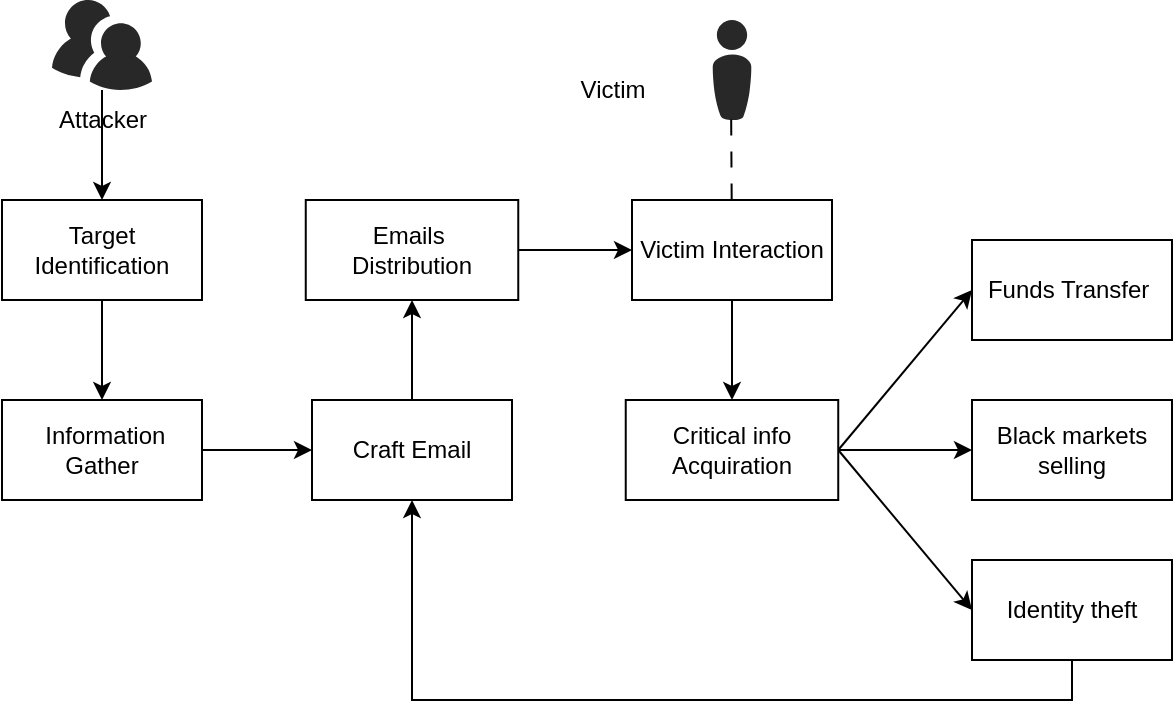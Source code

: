 <mxfile version="24.7.17">
  <diagram name="Page-1" id="_nVwZQ14bFdBYgMoaTXC">
    <mxGraphModel dx="1615" dy="815" grid="1" gridSize="10" guides="1" tooltips="1" connect="1" arrows="1" fold="1" page="1" pageScale="1" pageWidth="827" pageHeight="1169" math="0" shadow="0">
      <root>
        <mxCell id="0" />
        <mxCell id="1" parent="0" />
        <mxCell id="ca25WkMACAVBtEuRWSi7-5" style="rounded=0;orthogonalLoop=1;jettySize=auto;html=1;" edge="1" parent="1" source="ca25WkMACAVBtEuRWSi7-2" target="ca25WkMACAVBtEuRWSi7-4">
          <mxGeometry relative="1" as="geometry" />
        </mxCell>
        <mxCell id="ca25WkMACAVBtEuRWSi7-2" value="" style="verticalLabelPosition=bottom;sketch=0;html=1;fillColor=#282828;strokeColor=none;verticalAlign=top;pointerEvents=1;align=center;shape=mxgraph.cisco_safe.people_places_things_icons.icon9;" vertex="1" parent="1">
          <mxGeometry x="250" y="80" width="50" height="45" as="geometry" />
        </mxCell>
        <mxCell id="ca25WkMACAVBtEuRWSi7-3" value="Attacker" style="text;html=1;align=center;verticalAlign=middle;resizable=0;points=[];autosize=1;strokeColor=none;fillColor=none;" vertex="1" parent="1">
          <mxGeometry x="240" y="125" width="70" height="30" as="geometry" />
        </mxCell>
        <mxCell id="ca25WkMACAVBtEuRWSi7-7" style="rounded=0;orthogonalLoop=1;jettySize=auto;html=1;" edge="1" parent="1" source="ca25WkMACAVBtEuRWSi7-4" target="ca25WkMACAVBtEuRWSi7-6">
          <mxGeometry relative="1" as="geometry" />
        </mxCell>
        <mxCell id="ca25WkMACAVBtEuRWSi7-4" value="Target Identification" style="rounded=0;whiteSpace=wrap;html=1;" vertex="1" parent="1">
          <mxGeometry x="225" y="180" width="100" height="50" as="geometry" />
        </mxCell>
        <mxCell id="ca25WkMACAVBtEuRWSi7-8" style="rounded=0;orthogonalLoop=1;jettySize=auto;html=1;entryX=0;entryY=0.5;entryDx=0;entryDy=0;" edge="1" parent="1" source="ca25WkMACAVBtEuRWSi7-6" target="ca25WkMACAVBtEuRWSi7-9">
          <mxGeometry relative="1" as="geometry">
            <mxPoint x="275" y="400" as="targetPoint" />
          </mxGeometry>
        </mxCell>
        <mxCell id="ca25WkMACAVBtEuRWSi7-6" value="&amp;nbsp;Information&lt;br&gt;Gather" style="rounded=0;whiteSpace=wrap;html=1;" vertex="1" parent="1">
          <mxGeometry x="225" y="280" width="100" height="50" as="geometry" />
        </mxCell>
        <mxCell id="ca25WkMACAVBtEuRWSi7-10" style="rounded=0;orthogonalLoop=1;jettySize=auto;html=1;" edge="1" parent="1" source="ca25WkMACAVBtEuRWSi7-9" target="ca25WkMACAVBtEuRWSi7-11">
          <mxGeometry relative="1" as="geometry">
            <mxPoint x="422.5" y="220" as="targetPoint" />
          </mxGeometry>
        </mxCell>
        <mxCell id="ca25WkMACAVBtEuRWSi7-9" value="Craft Email" style="rounded=0;whiteSpace=wrap;html=1;" vertex="1" parent="1">
          <mxGeometry x="380" y="280" width="100" height="50" as="geometry" />
        </mxCell>
        <mxCell id="ca25WkMACAVBtEuRWSi7-15" style="rounded=0;orthogonalLoop=1;jettySize=auto;html=1;" edge="1" parent="1" source="ca25WkMACAVBtEuRWSi7-11" target="ca25WkMACAVBtEuRWSi7-14">
          <mxGeometry relative="1" as="geometry" />
        </mxCell>
        <mxCell id="ca25WkMACAVBtEuRWSi7-11" value="Emails&amp;nbsp;&lt;br&gt;Distribution" style="rounded=0;whiteSpace=wrap;html=1;aspect=fixed;" vertex="1" parent="1">
          <mxGeometry x="376.88" y="180" width="106.25" height="50" as="geometry" />
        </mxCell>
        <mxCell id="ca25WkMACAVBtEuRWSi7-20" style="edgeStyle=orthogonalEdgeStyle;rounded=0;orthogonalLoop=1;jettySize=auto;html=1;entryX=0.5;entryY=0;entryDx=0;entryDy=0;" edge="1" parent="1" source="ca25WkMACAVBtEuRWSi7-14" target="ca25WkMACAVBtEuRWSi7-21">
          <mxGeometry relative="1" as="geometry">
            <mxPoint x="590" y="280" as="targetPoint" />
          </mxGeometry>
        </mxCell>
        <mxCell id="ca25WkMACAVBtEuRWSi7-14" value="Victim Interaction" style="whiteSpace=wrap;html=1;" vertex="1" parent="1">
          <mxGeometry x="540" y="180" width="100" height="50" as="geometry" />
        </mxCell>
        <mxCell id="ca25WkMACAVBtEuRWSi7-16" value="" style="verticalLabelPosition=bottom;sketch=0;html=1;fillColor=#282828;strokeColor=none;verticalAlign=top;pointerEvents=1;align=center;shape=mxgraph.cisco_safe.people_places_things_icons.icon8;" vertex="1" parent="1">
          <mxGeometry x="580.25" y="90" width="19.5" height="50" as="geometry" />
        </mxCell>
        <mxCell id="ca25WkMACAVBtEuRWSi7-19" style="rounded=0;orthogonalLoop=1;jettySize=auto;html=1;dashed=1;dashPattern=8 8;curved=0;exitX=0.479;exitY=0.995;exitDx=0;exitDy=0;exitPerimeter=0;endArrow=none;endFill=0;" edge="1" parent="1" source="ca25WkMACAVBtEuRWSi7-16" target="ca25WkMACAVBtEuRWSi7-14">
          <mxGeometry relative="1" as="geometry" />
        </mxCell>
        <mxCell id="ca25WkMACAVBtEuRWSi7-17" value="Victim" style="text;html=1;align=center;verticalAlign=middle;resizable=0;points=[];autosize=1;strokeColor=none;fillColor=none;" vertex="1" parent="1">
          <mxGeometry x="500" y="110" width="60" height="30" as="geometry" />
        </mxCell>
        <mxCell id="ca25WkMACAVBtEuRWSi7-25" style="rounded=0;orthogonalLoop=1;jettySize=auto;html=1;entryX=0;entryY=0.5;entryDx=0;entryDy=0;exitX=1;exitY=0.5;exitDx=0;exitDy=0;" edge="1" parent="1" source="ca25WkMACAVBtEuRWSi7-21" target="ca25WkMACAVBtEuRWSi7-22">
          <mxGeometry relative="1" as="geometry" />
        </mxCell>
        <mxCell id="ca25WkMACAVBtEuRWSi7-26" value="" style="edgeStyle=orthogonalEdgeStyle;rounded=0;orthogonalLoop=1;jettySize=auto;html=1;" edge="1" parent="1" source="ca25WkMACAVBtEuRWSi7-21" target="ca25WkMACAVBtEuRWSi7-23">
          <mxGeometry relative="1" as="geometry" />
        </mxCell>
        <mxCell id="ca25WkMACAVBtEuRWSi7-27" style="rounded=0;orthogonalLoop=1;jettySize=auto;html=1;entryX=0;entryY=0.5;entryDx=0;entryDy=0;exitX=1;exitY=0.5;exitDx=0;exitDy=0;" edge="1" parent="1" source="ca25WkMACAVBtEuRWSi7-21" target="ca25WkMACAVBtEuRWSi7-24">
          <mxGeometry relative="1" as="geometry" />
        </mxCell>
        <mxCell id="ca25WkMACAVBtEuRWSi7-21" value="Critical info&lt;br&gt;Acquiration" style="rounded=0;whiteSpace=wrap;html=1;aspect=fixed;" vertex="1" parent="1">
          <mxGeometry x="536.87" y="280" width="106.25" height="50" as="geometry" />
        </mxCell>
        <mxCell id="ca25WkMACAVBtEuRWSi7-22" value="Funds Transfer&amp;nbsp;" style="rounded=0;whiteSpace=wrap;html=1;" vertex="1" parent="1">
          <mxGeometry x="710" y="200" width="100" height="50" as="geometry" />
        </mxCell>
        <mxCell id="ca25WkMACAVBtEuRWSi7-23" value="Black markets&lt;br&gt;selling" style="rounded=0;whiteSpace=wrap;html=1;" vertex="1" parent="1">
          <mxGeometry x="710" y="280" width="100" height="50" as="geometry" />
        </mxCell>
        <mxCell id="ca25WkMACAVBtEuRWSi7-28" style="edgeStyle=orthogonalEdgeStyle;rounded=0;orthogonalLoop=1;jettySize=auto;html=1;" edge="1" parent="1" source="ca25WkMACAVBtEuRWSi7-24" target="ca25WkMACAVBtEuRWSi7-9">
          <mxGeometry relative="1" as="geometry">
            <Array as="points">
              <mxPoint x="760" y="430" />
              <mxPoint x="430" y="430" />
            </Array>
          </mxGeometry>
        </mxCell>
        <mxCell id="ca25WkMACAVBtEuRWSi7-24" value="Identity theft" style="rounded=0;whiteSpace=wrap;html=1;" vertex="1" parent="1">
          <mxGeometry x="710" y="360" width="100" height="50" as="geometry" />
        </mxCell>
      </root>
    </mxGraphModel>
  </diagram>
</mxfile>
